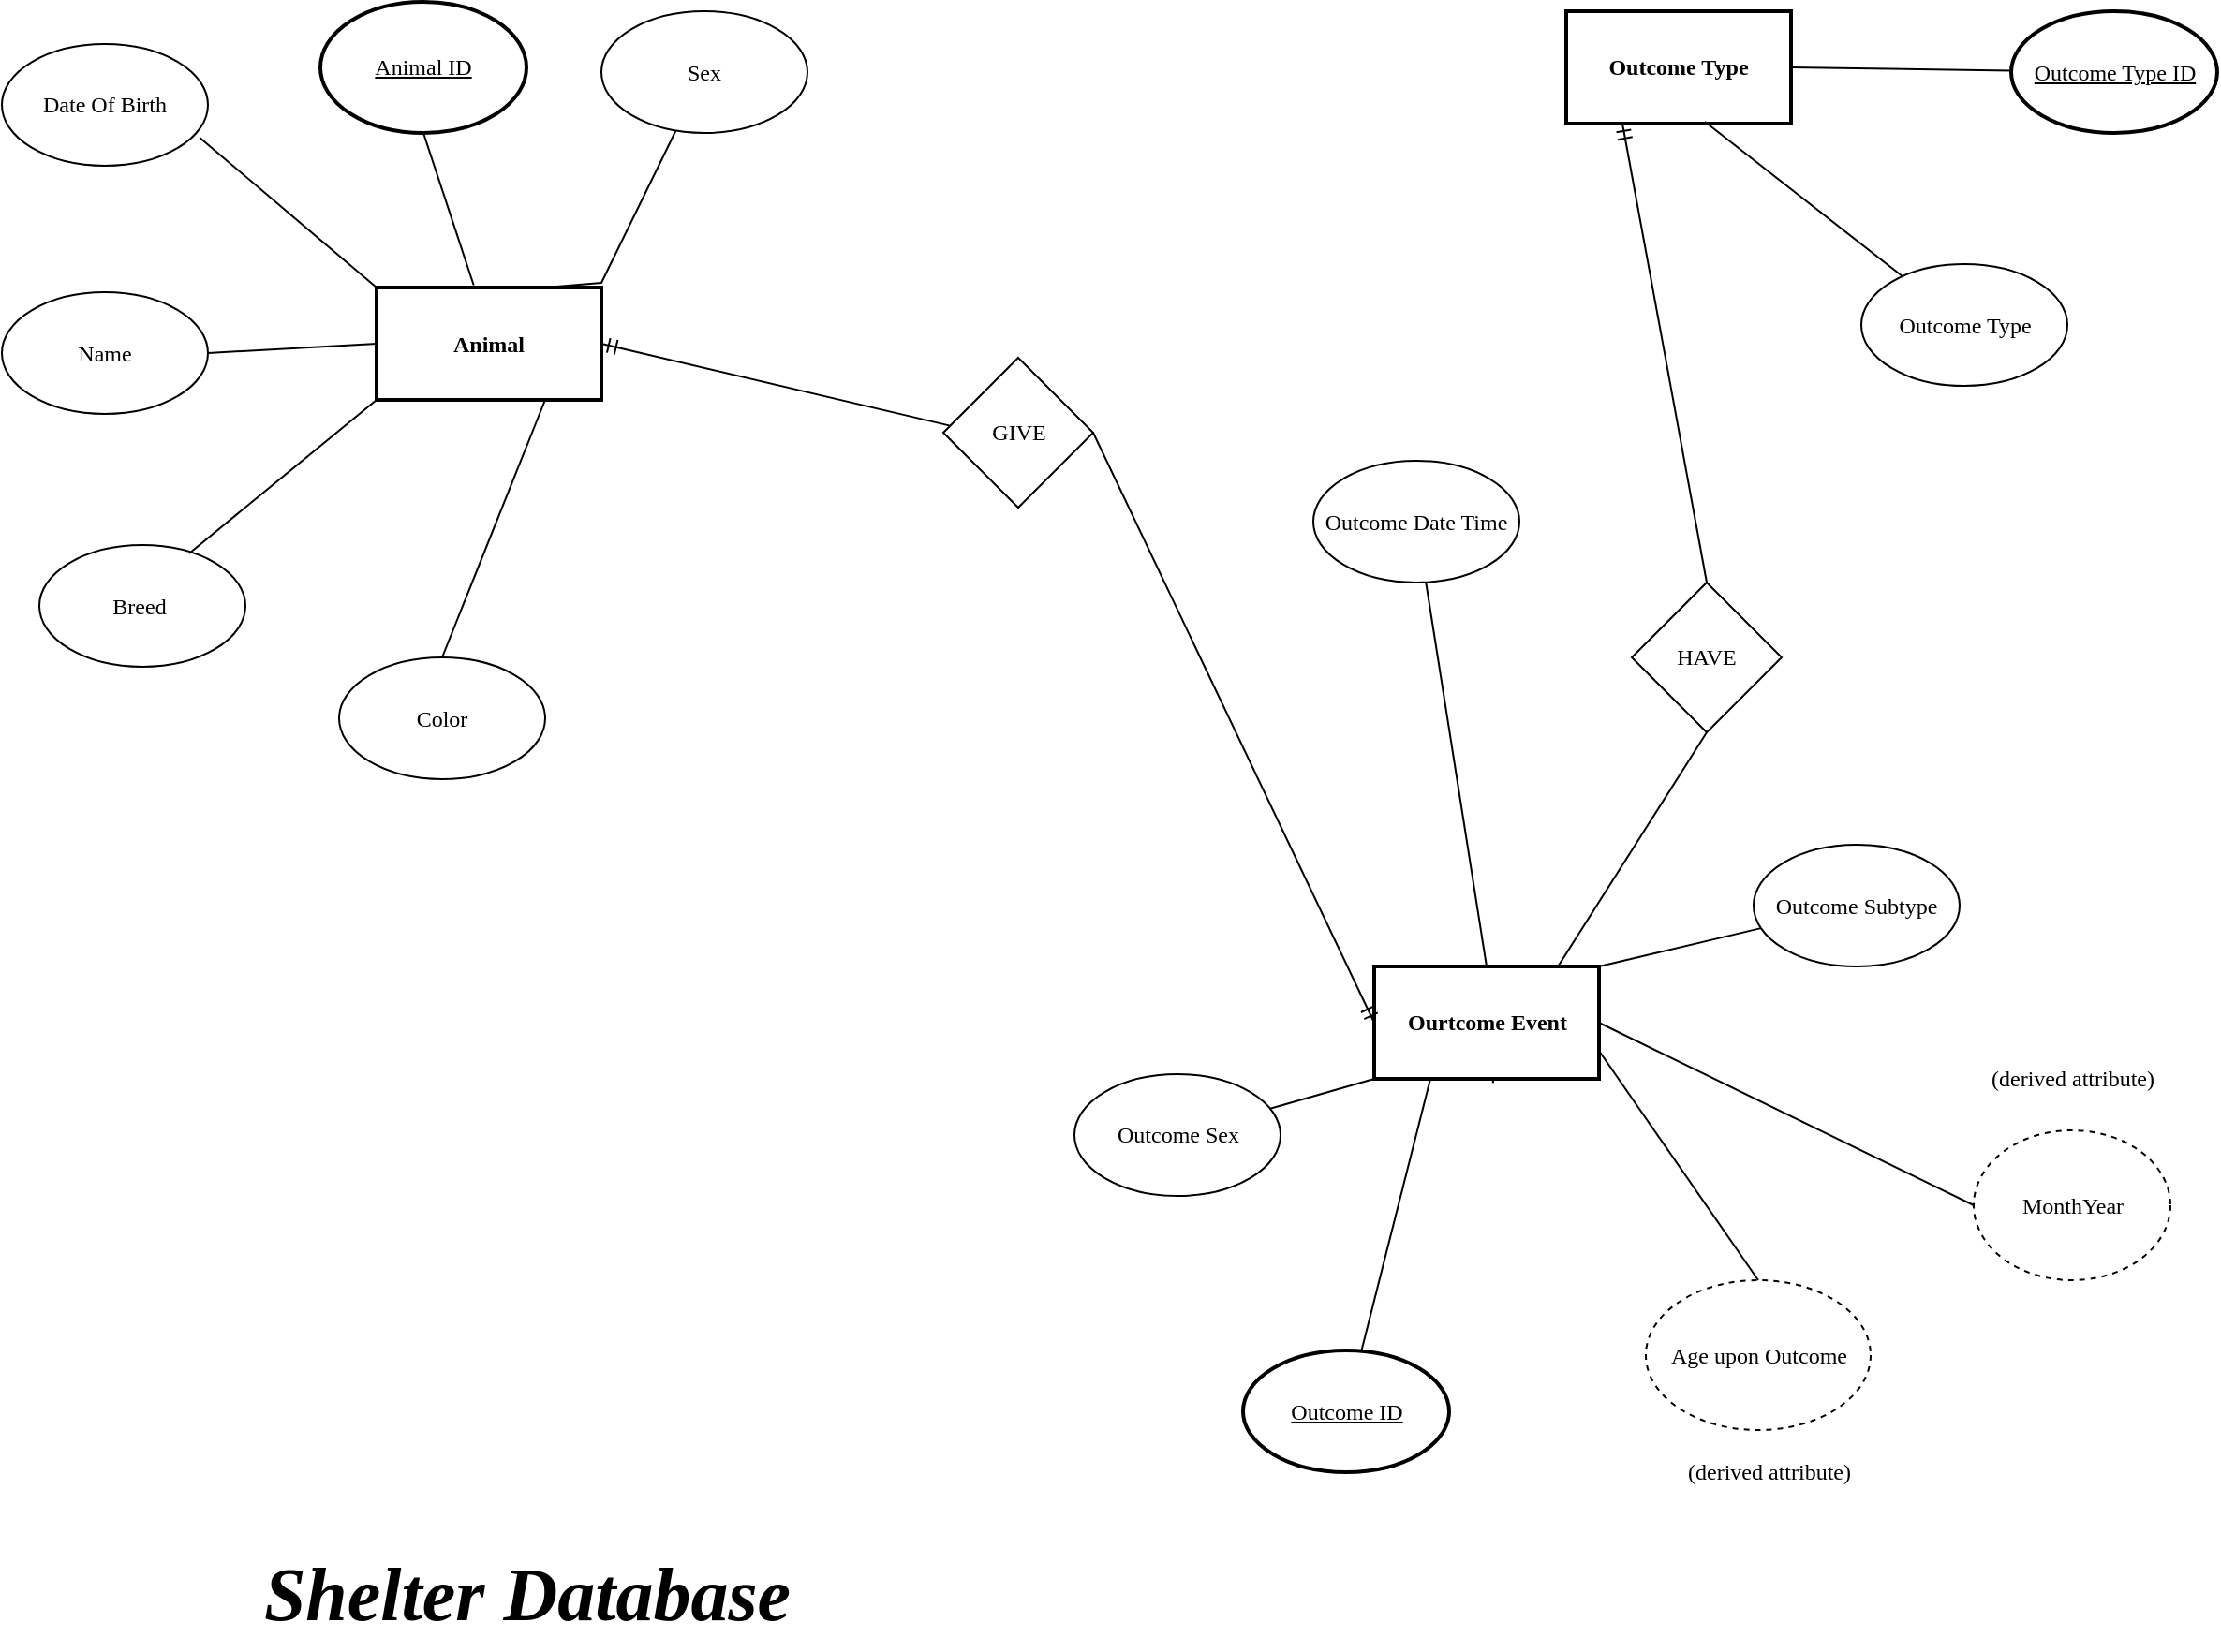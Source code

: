 <mxfile version="22.0.4" type="device">
  <diagram id="R2lEEEUBdFMjLlhIrx00" name="Page-1">
    <mxGraphModel dx="2506" dy="949" grid="1" gridSize="10" guides="1" tooltips="1" connect="1" arrows="1" fold="1" page="1" pageScale="1" pageWidth="850" pageHeight="1100" math="0" shadow="0" extFonts="Permanent Marker^https://fonts.googleapis.com/css?family=Permanent+Marker">
      <root>
        <mxCell id="0" />
        <mxCell id="1" parent="0" />
        <mxCell id="TuGaRWVAeb7--JBWP1qy-4" value="" style="endArrow=none;html=1;rounded=0;exitX=0.5;exitY=1;exitDx=0;exitDy=0;entryX=0.5;entryY=1;entryDx=0;entryDy=0;startArrow=ERoneToMany;startFill=0;fontFamily=poppins;fontSource=https%3A%2F%2Ffonts.googleapis.com%2Fcss%3Ffamily%3Dpoppins;fontStyle=0" parent="1" source="TuGaRWVAeb7--JBWP1qy-8" target="TuGaRWVAeb7--JBWP1qy-10" edge="1">
          <mxGeometry width="50" height="50" relative="1" as="geometry">
            <mxPoint x="-451.5" y="265" as="sourcePoint" />
            <mxPoint x="-451" y="185" as="targetPoint" />
          </mxGeometry>
        </mxCell>
        <mxCell id="TuGaRWVAeb7--JBWP1qy-5" value="&lt;span style=&quot;font-size: 40px;&quot;&gt;&lt;i&gt;Shelter Database&lt;/i&gt;&lt;/span&gt;" style="text;html=1;align=center;verticalAlign=middle;resizable=0;points=[];autosize=1;strokeColor=none;fillColor=none;fontFamily=poppins;fontSource=https%3A%2F%2Ffonts.googleapis.com%2Fcss%3Ffamily%3Dpoppins;fontStyle=1" parent="1" vertex="1">
          <mxGeometry x="-440" y="920" width="380" height="60" as="geometry" />
        </mxCell>
        <mxCell id="TuGaRWVAeb7--JBWP1qy-6" value="Animal" style="rounded=0;whiteSpace=wrap;html=1;fontFamily=poppins;fontSource=https%3A%2F%2Ffonts.googleapis.com%2Fcss%3Ffamily%3Dpoppins;fontStyle=1;strokeWidth=2;" parent="1" vertex="1">
          <mxGeometry x="-330" y="252.5" width="120" height="60" as="geometry" />
        </mxCell>
        <mxCell id="TuGaRWVAeb7--JBWP1qy-7" value="GIVE" style="rhombus;whiteSpace=wrap;html=1;fontFamily=poppins;fontSource=https%3A%2F%2Ffonts.googleapis.com%2Fcss%3Ffamily%3Dpoppins;fontStyle=0" parent="1" vertex="1">
          <mxGeometry x="-27.5" y="290" width="80" height="80" as="geometry" />
        </mxCell>
        <mxCell id="TuGaRWVAeb7--JBWP1qy-8" value="Ourtcome Event" style="rounded=0;whiteSpace=wrap;html=1;fontFamily=poppins;fontSource=https%3A%2F%2Ffonts.googleapis.com%2Fcss%3Ffamily%3Dpoppins;fontStyle=1;strokeWidth=2;" parent="1" vertex="1">
          <mxGeometry x="202.5" y="615" width="120" height="60" as="geometry" />
        </mxCell>
        <mxCell id="TuGaRWVAeb7--JBWP1qy-9" value="Outcome Type" style="rounded=0;whiteSpace=wrap;html=1;fontFamily=poppins;fontSource=https%3A%2F%2Ffonts.googleapis.com%2Fcss%3Ffamily%3Dpoppins;fontStyle=1;strokeWidth=2;" parent="1" vertex="1">
          <mxGeometry x="305" y="105" width="120" height="60" as="geometry" />
        </mxCell>
        <mxCell id="TuGaRWVAeb7--JBWP1qy-10" value="HAVE" style="rhombus;whiteSpace=wrap;html=1;fontFamily=poppins;fontSource=https%3A%2F%2Ffonts.googleapis.com%2Fcss%3Ffamily%3Dpoppins;fontStyle=0" parent="1" vertex="1">
          <mxGeometry x="340" y="410" width="80" height="80" as="geometry" />
        </mxCell>
        <mxCell id="TuGaRWVAeb7--JBWP1qy-11" value="" style="endArrow=none;html=1;rounded=0;exitX=1;exitY=0.5;exitDx=0;exitDy=0;startArrow=ERmandOne;startFill=0;entryX=0.046;entryY=0.454;entryDx=0;entryDy=0;entryPerimeter=0;fontFamily=poppins;fontSource=https%3A%2F%2Ffonts.googleapis.com%2Fcss%3Ffamily%3Dpoppins;fontStyle=0" parent="1" source="TuGaRWVAeb7--JBWP1qy-6" target="TuGaRWVAeb7--JBWP1qy-7" edge="1">
          <mxGeometry width="50" height="50" relative="1" as="geometry">
            <mxPoint x="-60" y="302.5" as="sourcePoint" />
            <mxPoint x="-120" y="283" as="targetPoint" />
          </mxGeometry>
        </mxCell>
        <mxCell id="TuGaRWVAeb7--JBWP1qy-12" value="" style="endArrow=none;html=1;rounded=0;exitX=0;exitY=0.5;exitDx=0;exitDy=0;startArrow=ERmandOne;startFill=0;entryX=1;entryY=0.5;entryDx=0;entryDy=0;fontFamily=poppins;fontSource=https%3A%2F%2Ffonts.googleapis.com%2Fcss%3Ffamily%3Dpoppins;fontStyle=0" parent="1" source="TuGaRWVAeb7--JBWP1qy-8" target="TuGaRWVAeb7--JBWP1qy-7" edge="1">
          <mxGeometry width="50" height="50" relative="1" as="geometry">
            <mxPoint x="87.5" y="365" as="sourcePoint" />
            <mxPoint x="197.5" y="365" as="targetPoint" />
          </mxGeometry>
        </mxCell>
        <mxCell id="TuGaRWVAeb7--JBWP1qy-13" value="" style="endArrow=none;html=1;rounded=0;exitX=0.25;exitY=1;exitDx=0;exitDy=0;startArrow=ERmandOne;startFill=0;entryX=0.5;entryY=0;entryDx=0;entryDy=0;fontFamily=poppins;fontSource=https%3A%2F%2Ffonts.googleapis.com%2Fcss%3Ffamily%3Dpoppins;fontStyle=0" parent="1" source="TuGaRWVAeb7--JBWP1qy-9" target="TuGaRWVAeb7--JBWP1qy-10" edge="1">
          <mxGeometry width="50" height="50" relative="1" as="geometry">
            <mxPoint x="197.5" y="439.38" as="sourcePoint" />
            <mxPoint x="307.5" y="439.38" as="targetPoint" />
          </mxGeometry>
        </mxCell>
        <mxCell id="TuGaRWVAeb7--JBWP1qy-14" value="" style="endArrow=none;html=1;rounded=0;fontFamily=poppins;fontSource=https%3A%2F%2Ffonts.googleapis.com%2Fcss%3Ffamily%3Dpoppins;fontStyle=0;entryX=0.617;entryY=0.983;entryDx=0;entryDy=0;entryPerimeter=0;" parent="1" source="TuGaRWVAeb7--JBWP1qy-16" target="TuGaRWVAeb7--JBWP1qy-9" edge="1">
          <mxGeometry width="50" height="50" relative="1" as="geometry">
            <mxPoint x="917.5" y="18.75" as="sourcePoint" />
            <mxPoint x="917.5" y="-111.25" as="targetPoint" />
          </mxGeometry>
        </mxCell>
        <mxCell id="TuGaRWVAeb7--JBWP1qy-16" value="Outcome Type" style="ellipse;whiteSpace=wrap;html=1;fontFamily=poppins;fontSource=https%3A%2F%2Ffonts.googleapis.com%2Fcss%3Ffamily%3Dpoppins;fontStyle=0" parent="1" vertex="1">
          <mxGeometry x="462.5" y="240" width="110" height="65" as="geometry" />
        </mxCell>
        <mxCell id="TuGaRWVAeb7--JBWP1qy-17" value="" style="endArrow=none;html=1;rounded=0;entryX=1;entryY=0.5;entryDx=0;entryDy=0;fontFamily=poppins;fontSource=https%3A%2F%2Ffonts.googleapis.com%2Fcss%3Ffamily%3Dpoppins;fontStyle=0" parent="1" source="TuGaRWVAeb7--JBWP1qy-19" target="TuGaRWVAeb7--JBWP1qy-9" edge="1">
          <mxGeometry width="50" height="50" relative="1" as="geometry">
            <mxPoint x="1092.5" y="-92.5" as="sourcePoint" />
            <mxPoint x="1092.5" y="-222.5" as="targetPoint" />
          </mxGeometry>
        </mxCell>
        <mxCell id="TuGaRWVAeb7--JBWP1qy-19" value="&lt;u&gt;Outcome Type ID&lt;/u&gt;" style="ellipse;whiteSpace=wrap;html=1;fontFamily=poppins;fontSource=https%3A%2F%2Ffonts.googleapis.com%2Fcss%3Ffamily%3Dpoppins;fontStyle=0;strokeWidth=2;" parent="1" vertex="1">
          <mxGeometry x="542.5" y="105" width="110" height="65" as="geometry" />
        </mxCell>
        <mxCell id="TuGaRWVAeb7--JBWP1qy-20" value="Age upon Outcome" style="ellipse;whiteSpace=wrap;html=1;dashed=1;fontFamily=poppins;fontSource=https%3A%2F%2Ffonts.googleapis.com%2Fcss%3Ffamily%3Dpoppins;fontStyle=0" parent="1" vertex="1">
          <mxGeometry x="347.5" y="782.5" width="120" height="80" as="geometry" />
        </mxCell>
        <mxCell id="TuGaRWVAeb7--JBWP1qy-21" value="" style="endArrow=none;html=1;rounded=0;exitX=1;exitY=0.75;exitDx=0;exitDy=0;entryX=0.5;entryY=0;entryDx=0;entryDy=0;fontFamily=poppins;fontSource=https%3A%2F%2Ffonts.googleapis.com%2Fcss%3Ffamily%3Dpoppins;fontStyle=0" parent="1" source="TuGaRWVAeb7--JBWP1qy-8" target="TuGaRWVAeb7--JBWP1qy-20" edge="1">
          <mxGeometry width="50" height="50" relative="1" as="geometry">
            <mxPoint x="367.5" y="385" as="sourcePoint" />
            <mxPoint x="242.5" y="195" as="targetPoint" />
          </mxGeometry>
        </mxCell>
        <mxCell id="TuGaRWVAeb7--JBWP1qy-22" value="(derived attribute)" style="text;html=1;align=center;verticalAlign=middle;resizable=0;points=[];autosize=1;strokeColor=none;fillColor=none;fontFamily=poppins;fontSource=https%3A%2F%2Ffonts.googleapis.com%2Fcss%3Ffamily%3Dpoppins;fontStyle=0" parent="1" vertex="1">
          <mxGeometry x="347.5" y="870" width="130" height="30" as="geometry" />
        </mxCell>
        <mxCell id="TuGaRWVAeb7--JBWP1qy-23" value="MonthYear" style="ellipse;whiteSpace=wrap;html=1;dashed=1;fontFamily=poppins;fontSource=https%3A%2F%2Ffonts.googleapis.com%2Fcss%3Ffamily%3Dpoppins;fontStyle=0" parent="1" vertex="1">
          <mxGeometry x="522.5" y="702.5" width="105" height="80" as="geometry" />
        </mxCell>
        <mxCell id="TuGaRWVAeb7--JBWP1qy-24" value="" style="endArrow=none;html=1;rounded=0;exitX=1;exitY=0.5;exitDx=0;exitDy=0;entryX=0;entryY=0.5;entryDx=0;entryDy=0;fontFamily=poppins;fontSource=https%3A%2F%2Ffonts.googleapis.com%2Fcss%3Ffamily%3Dpoppins;fontStyle=0" parent="1" source="TuGaRWVAeb7--JBWP1qy-8" target="TuGaRWVAeb7--JBWP1qy-23" edge="1">
          <mxGeometry width="50" height="50" relative="1" as="geometry">
            <mxPoint x="447.5" y="285" as="sourcePoint" />
            <mxPoint x="322.5" y="95" as="targetPoint" />
          </mxGeometry>
        </mxCell>
        <mxCell id="TuGaRWVAeb7--JBWP1qy-25" value="(derived attribute)" style="text;html=1;align=center;verticalAlign=middle;resizable=0;points=[];autosize=1;strokeColor=none;fillColor=none;fontFamily=poppins;fontSource=https%3A%2F%2Ffonts.googleapis.com%2Fcss%3Ffamily%3Dpoppins;fontStyle=0" parent="1" vertex="1">
          <mxGeometry x="510" y="660" width="130" height="30" as="geometry" />
        </mxCell>
        <mxCell id="TuGaRWVAeb7--JBWP1qy-26" value="" style="endArrow=none;html=1;rounded=0;entryX=1;entryY=0;entryDx=0;entryDy=0;fontFamily=poppins;fontSource=https%3A%2F%2Ffonts.googleapis.com%2Fcss%3Ffamily%3Dpoppins;fontStyle=0" parent="1" source="TuGaRWVAeb7--JBWP1qy-27" target="TuGaRWVAeb7--JBWP1qy-8" edge="1">
          <mxGeometry width="50" height="50" relative="1" as="geometry">
            <mxPoint x="502.5" y="263.75" as="sourcePoint" />
            <mxPoint x="387.5" y="215" as="targetPoint" />
          </mxGeometry>
        </mxCell>
        <mxCell id="TuGaRWVAeb7--JBWP1qy-27" value="Outcome Subtype" style="ellipse;whiteSpace=wrap;html=1;fontFamily=poppins;fontSource=https%3A%2F%2Ffonts.googleapis.com%2Fcss%3Ffamily%3Dpoppins;fontStyle=0" parent="1" vertex="1">
          <mxGeometry x="405" y="550" width="110" height="65" as="geometry" />
        </mxCell>
        <mxCell id="TuGaRWVAeb7--JBWP1qy-28" value="" style="endArrow=none;html=1;rounded=0;entryX=0.5;entryY=0;entryDx=0;entryDy=0;fontFamily=poppins;fontSource=https%3A%2F%2Ffonts.googleapis.com%2Fcss%3Ffamily%3Dpoppins;fontStyle=0" parent="1" source="TuGaRWVAeb7--JBWP1qy-30" target="TuGaRWVAeb7--JBWP1qy-8" edge="1">
          <mxGeometry width="50" height="50" relative="1" as="geometry">
            <mxPoint x="367.5" y="203.75" as="sourcePoint" />
            <mxPoint x="252.5" y="155" as="targetPoint" />
          </mxGeometry>
        </mxCell>
        <mxCell id="TuGaRWVAeb7--JBWP1qy-30" value="Outcome Date Time" style="ellipse;whiteSpace=wrap;html=1;fontFamily=poppins;fontSource=https%3A%2F%2Ffonts.googleapis.com%2Fcss%3Ffamily%3Dpoppins;fontStyle=0" parent="1" vertex="1">
          <mxGeometry x="170" y="345" width="110" height="65" as="geometry" />
        </mxCell>
        <mxCell id="TuGaRWVAeb7--JBWP1qy-31" value="" style="endArrow=none;html=1;rounded=0;fontFamily=poppins;fontSource=https%3A%2F%2Ffonts.googleapis.com%2Fcss%3Ffamily%3Dpoppins;fontStyle=0;entryX=0.25;entryY=1;entryDx=0;entryDy=0;" parent="1" source="TuGaRWVAeb7--JBWP1qy-32" target="TuGaRWVAeb7--JBWP1qy-8" edge="1">
          <mxGeometry width="50" height="50" relative="1" as="geometry">
            <mxPoint x="202.5" y="203.75" as="sourcePoint" />
            <mxPoint x="252.5" y="330" as="targetPoint" />
          </mxGeometry>
        </mxCell>
        <mxCell id="TuGaRWVAeb7--JBWP1qy-32" value="&lt;u&gt;Outcome ID&lt;/u&gt;" style="ellipse;whiteSpace=wrap;html=1;fontFamily=poppins;fontSource=https%3A%2F%2Ffonts.googleapis.com%2Fcss%3Ffamily%3Dpoppins;fontStyle=0;strokeWidth=2;" parent="1" vertex="1">
          <mxGeometry x="132.5" y="820" width="110" height="65" as="geometry" />
        </mxCell>
        <mxCell id="TuGaRWVAeb7--JBWP1qy-33" value="" style="endArrow=none;html=1;rounded=0;entryX=0;entryY=1;entryDx=0;entryDy=0;fontFamily=poppins;fontSource=https%3A%2F%2Ffonts.googleapis.com%2Fcss%3Ffamily%3Dpoppins;fontStyle=0" parent="1" source="TuGaRWVAeb7--JBWP1qy-35" target="TuGaRWVAeb7--JBWP1qy-8" edge="1">
          <mxGeometry width="50" height="50" relative="1" as="geometry">
            <mxPoint x="147.5" y="476.25" as="sourcePoint" />
            <mxPoint x="237.5" y="475" as="targetPoint" />
          </mxGeometry>
        </mxCell>
        <mxCell id="TuGaRWVAeb7--JBWP1qy-35" value="Outcome Sex" style="ellipse;whiteSpace=wrap;html=1;fontFamily=poppins;fontSource=https%3A%2F%2Ffonts.googleapis.com%2Fcss%3Ffamily%3Dpoppins;fontStyle=0" parent="1" vertex="1">
          <mxGeometry x="42.5" y="672.5" width="110" height="65" as="geometry" />
        </mxCell>
        <mxCell id="TuGaRWVAeb7--JBWP1qy-36" value="Breed&amp;nbsp;" style="ellipse;whiteSpace=wrap;html=1;fontFamily=poppins;fontSource=https%3A%2F%2Ffonts.googleapis.com%2Fcss%3Ffamily%3Dpoppins;fontStyle=0" parent="1" vertex="1">
          <mxGeometry x="-510" y="390" width="110" height="65" as="geometry" />
        </mxCell>
        <mxCell id="TuGaRWVAeb7--JBWP1qy-37" value="" style="endArrow=none;html=1;rounded=0;exitX=0.727;exitY=0.069;exitDx=0;exitDy=0;fontFamily=poppins;fontSource=https%3A%2F%2Ffonts.googleapis.com%2Fcss%3Ffamily%3Dpoppins;fontStyle=0;exitPerimeter=0;entryX=0;entryY=1;entryDx=0;entryDy=0;" parent="1" source="TuGaRWVAeb7--JBWP1qy-36" target="TuGaRWVAeb7--JBWP1qy-6" edge="1">
          <mxGeometry width="50" height="50" relative="1" as="geometry">
            <mxPoint x="-370" y="369.5" as="sourcePoint" />
            <mxPoint x="-310" y="312.5" as="targetPoint" />
          </mxGeometry>
        </mxCell>
        <mxCell id="TuGaRWVAeb7--JBWP1qy-38" value="Color" style="ellipse;whiteSpace=wrap;html=1;fontFamily=poppins;fontSource=https%3A%2F%2Ffonts.googleapis.com%2Fcss%3Ffamily%3Dpoppins;fontStyle=0" parent="1" vertex="1">
          <mxGeometry x="-350" y="450" width="110" height="65" as="geometry" />
        </mxCell>
        <mxCell id="TuGaRWVAeb7--JBWP1qy-39" value="" style="endArrow=none;html=1;rounded=0;exitX=0.5;exitY=0;exitDx=0;exitDy=0;entryX=0.75;entryY=1;entryDx=0;entryDy=0;fontFamily=poppins;fontSource=https%3A%2F%2Ffonts.googleapis.com%2Fcss%3Ffamily%3Dpoppins;fontStyle=0" parent="1" source="TuGaRWVAeb7--JBWP1qy-38" target="TuGaRWVAeb7--JBWP1qy-6" edge="1">
          <mxGeometry width="50" height="50" relative="1" as="geometry">
            <mxPoint x="-250" y="369.5" as="sourcePoint" />
            <mxPoint x="-190" y="312.5" as="targetPoint" />
          </mxGeometry>
        </mxCell>
        <mxCell id="TuGaRWVAeb7--JBWP1qy-40" value="Name" style="ellipse;whiteSpace=wrap;html=1;fontFamily=poppins;fontSource=https%3A%2F%2Ffonts.googleapis.com%2Fcss%3Ffamily%3Dpoppins;fontStyle=0" parent="1" vertex="1">
          <mxGeometry x="-530" y="255" width="110" height="65" as="geometry" />
        </mxCell>
        <mxCell id="TuGaRWVAeb7--JBWP1qy-41" value="" style="endArrow=none;html=1;rounded=0;exitX=1;exitY=0.5;exitDx=0;exitDy=0;entryX=0;entryY=0.5;entryDx=0;entryDy=0;fontFamily=poppins;fontSource=https%3A%2F%2Ffonts.googleapis.com%2Fcss%3Ffamily%3Dpoppins;fontStyle=0" parent="1" source="TuGaRWVAeb7--JBWP1qy-40" target="TuGaRWVAeb7--JBWP1qy-6" edge="1">
          <mxGeometry width="50" height="50" relative="1" as="geometry">
            <mxPoint x="-420" y="286.25" as="sourcePoint" />
            <mxPoint x="-310" y="279" as="targetPoint" />
          </mxGeometry>
        </mxCell>
        <mxCell id="TuGaRWVAeb7--JBWP1qy-42" value="Sex" style="ellipse;whiteSpace=wrap;html=1;fontFamily=poppins;fontSource=https%3A%2F%2Ffonts.googleapis.com%2Fcss%3Ffamily%3Dpoppins;fontStyle=0" parent="1" vertex="1">
          <mxGeometry x="-210" y="105" width="110" height="65" as="geometry" />
        </mxCell>
        <mxCell id="TuGaRWVAeb7--JBWP1qy-43" value="" style="endArrow=none;html=1;rounded=0;entryX=0.75;entryY=0;entryDx=0;entryDy=0;fontFamily=poppins;fontSource=https%3A%2F%2Ffonts.googleapis.com%2Fcss%3Ffamily%3Dpoppins;fontStyle=0" parent="1" source="TuGaRWVAeb7--JBWP1qy-42" target="TuGaRWVAeb7--JBWP1qy-6" edge="1">
          <mxGeometry width="50" height="50" relative="1" as="geometry">
            <mxPoint x="-130" y="197.5" as="sourcePoint" />
            <mxPoint x="-190" y="253.5" as="targetPoint" />
            <Array as="points">
              <mxPoint x="-210" y="250" />
            </Array>
          </mxGeometry>
        </mxCell>
        <mxCell id="TuGaRWVAeb7--JBWP1qy-44" value="Date Of Birth" style="ellipse;whiteSpace=wrap;html=1;fontFamily=poppins;fontSource=https%3A%2F%2Ffonts.googleapis.com%2Fcss%3Ffamily%3Dpoppins;fontStyle=0" parent="1" vertex="1">
          <mxGeometry x="-530" y="122.5" width="110" height="65" as="geometry" />
        </mxCell>
        <mxCell id="TuGaRWVAeb7--JBWP1qy-45" value="" style="endArrow=none;html=1;rounded=0;exitX=0.96;exitY=0.769;exitDx=0;exitDy=0;entryX=0;entryY=0;entryDx=0;entryDy=0;exitPerimeter=0;fontFamily=poppins;fontSource=https%3A%2F%2Ffonts.googleapis.com%2Fcss%3Ffamily%3Dpoppins;fontStyle=0" parent="1" source="TuGaRWVAeb7--JBWP1qy-44" target="TuGaRWVAeb7--JBWP1qy-6" edge="1">
          <mxGeometry width="50" height="50" relative="1" as="geometry">
            <mxPoint x="-430" y="170.5" as="sourcePoint" />
            <mxPoint x="-320" y="162.5" as="targetPoint" />
          </mxGeometry>
        </mxCell>
        <mxCell id="TuGaRWVAeb7--JBWP1qy-46" value="&lt;u&gt;Animal ID&lt;/u&gt;" style="ellipse;whiteSpace=wrap;html=1;fontFamily=poppins;fontSource=https%3A%2F%2Ffonts.googleapis.com%2Fcss%3Ffamily%3Dpoppins;fontStyle=0;strokeWidth=2;" parent="1" vertex="1">
          <mxGeometry x="-360" y="100" width="110" height="70" as="geometry" />
        </mxCell>
        <mxCell id="TuGaRWVAeb7--JBWP1qy-47" value="" style="endArrow=none;html=1;rounded=0;exitX=0.5;exitY=1;exitDx=0;exitDy=0;entryX=0.432;entryY=-0.021;entryDx=0;entryDy=0;entryPerimeter=0;fontFamily=poppins;fontSource=https%3A%2F%2Ffonts.googleapis.com%2Fcss%3Ffamily%3Dpoppins;fontStyle=0" parent="1" source="TuGaRWVAeb7--JBWP1qy-46" target="TuGaRWVAeb7--JBWP1qy-6" edge="1">
          <mxGeometry width="50" height="50" relative="1" as="geometry">
            <mxPoint x="-230" y="197.74" as="sourcePoint" />
            <mxPoint x="-303" y="253.74" as="targetPoint" />
          </mxGeometry>
        </mxCell>
      </root>
    </mxGraphModel>
  </diagram>
</mxfile>

